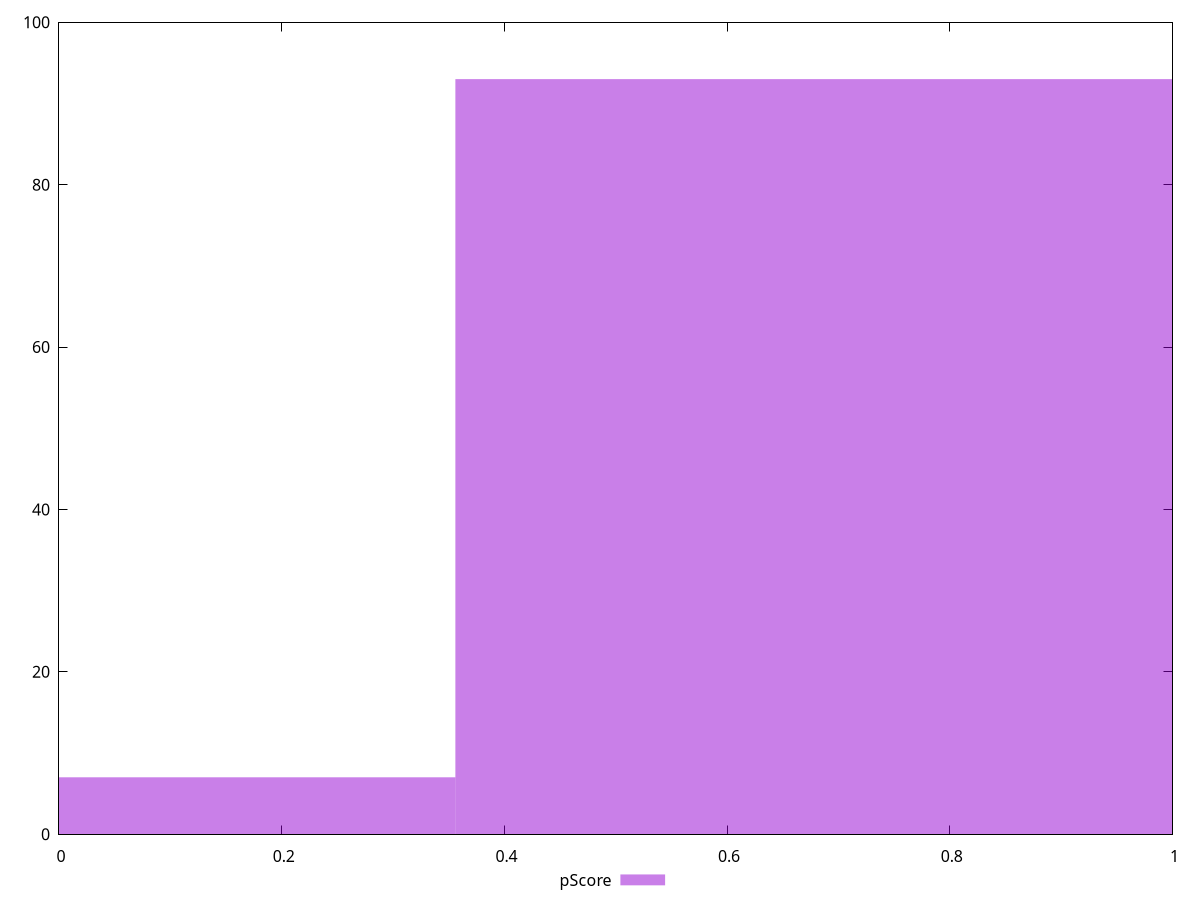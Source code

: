 reset

$pScore <<EOF
0.7119578431596462 93
0 7
EOF

set key outside below
set boxwidth 0.7119578431596462
set xrange [0:1]
set yrange [0:100]
set trange [0:100]
set style fill transparent solid 0.5 noborder
set terminal svg size 640, 490 enhanced background rgb 'white'
set output "reprap/uses-rel-preload/samples/pages+cached+noexternal+nomedia/pScore/histogram.svg"

plot $pScore title "pScore" with boxes

reset

